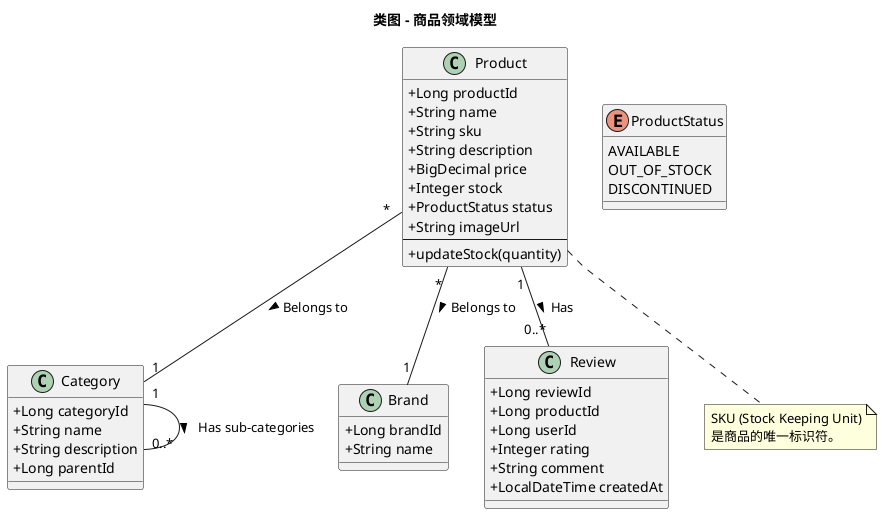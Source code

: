 @startuml
title "类图 - 商品领域模型"

skinparam classAttributeIconSize 0

class Product {
  + Long productId
  + String name
  + String sku
  + String description
  + BigDecimal price
  + Integer stock
  + ProductStatus status
  + String imageUrl
  --
  + updateStock(quantity)
}

class Category {
  + Long categoryId
  + String name
  + String description
  + Long parentId
}

class Brand {
  + Long brandId
  + String name
}

class Review {
    + Long reviewId
    + Long productId
    + Long userId
    + Integer rating
    + String comment
    + LocalDateTime createdAt
}

enum ProductStatus {
  AVAILABLE
  OUT_OF_STOCK
  DISCONTINUED
}


Product " * " -- "1" Category : "Belongs to >"
Product " * " -- "1" Brand : "Belongs to >"
Product "1" -- "0..*" Review : "Has >"
Category "1" -- "0..*" Category : "Has sub-categories >"

note bottom of Product
  SKU (Stock Keeping Unit)
  是商品的唯一标识符。
end note

@enduml 